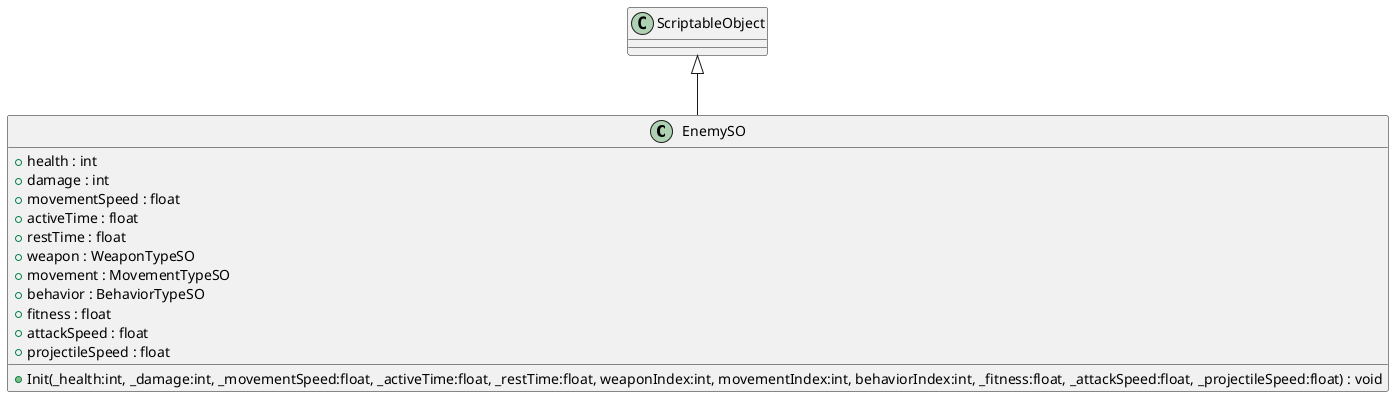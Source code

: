 @startuml
class EnemySO {
    + health : int
    + damage : int
    + movementSpeed : float
    + activeTime : float
    + restTime : float
    + weapon : WeaponTypeSO
    + movement : MovementTypeSO
    + behavior : BehaviorTypeSO
    + fitness : float
    + attackSpeed : float
    + projectileSpeed : float
    + Init(_health:int, _damage:int, _movementSpeed:float, _activeTime:float, _restTime:float, weaponIndex:int, movementIndex:int, behaviorIndex:int, _fitness:float, _attackSpeed:float, _projectileSpeed:float) : void
}
ScriptableObject <|-- EnemySO
@enduml
